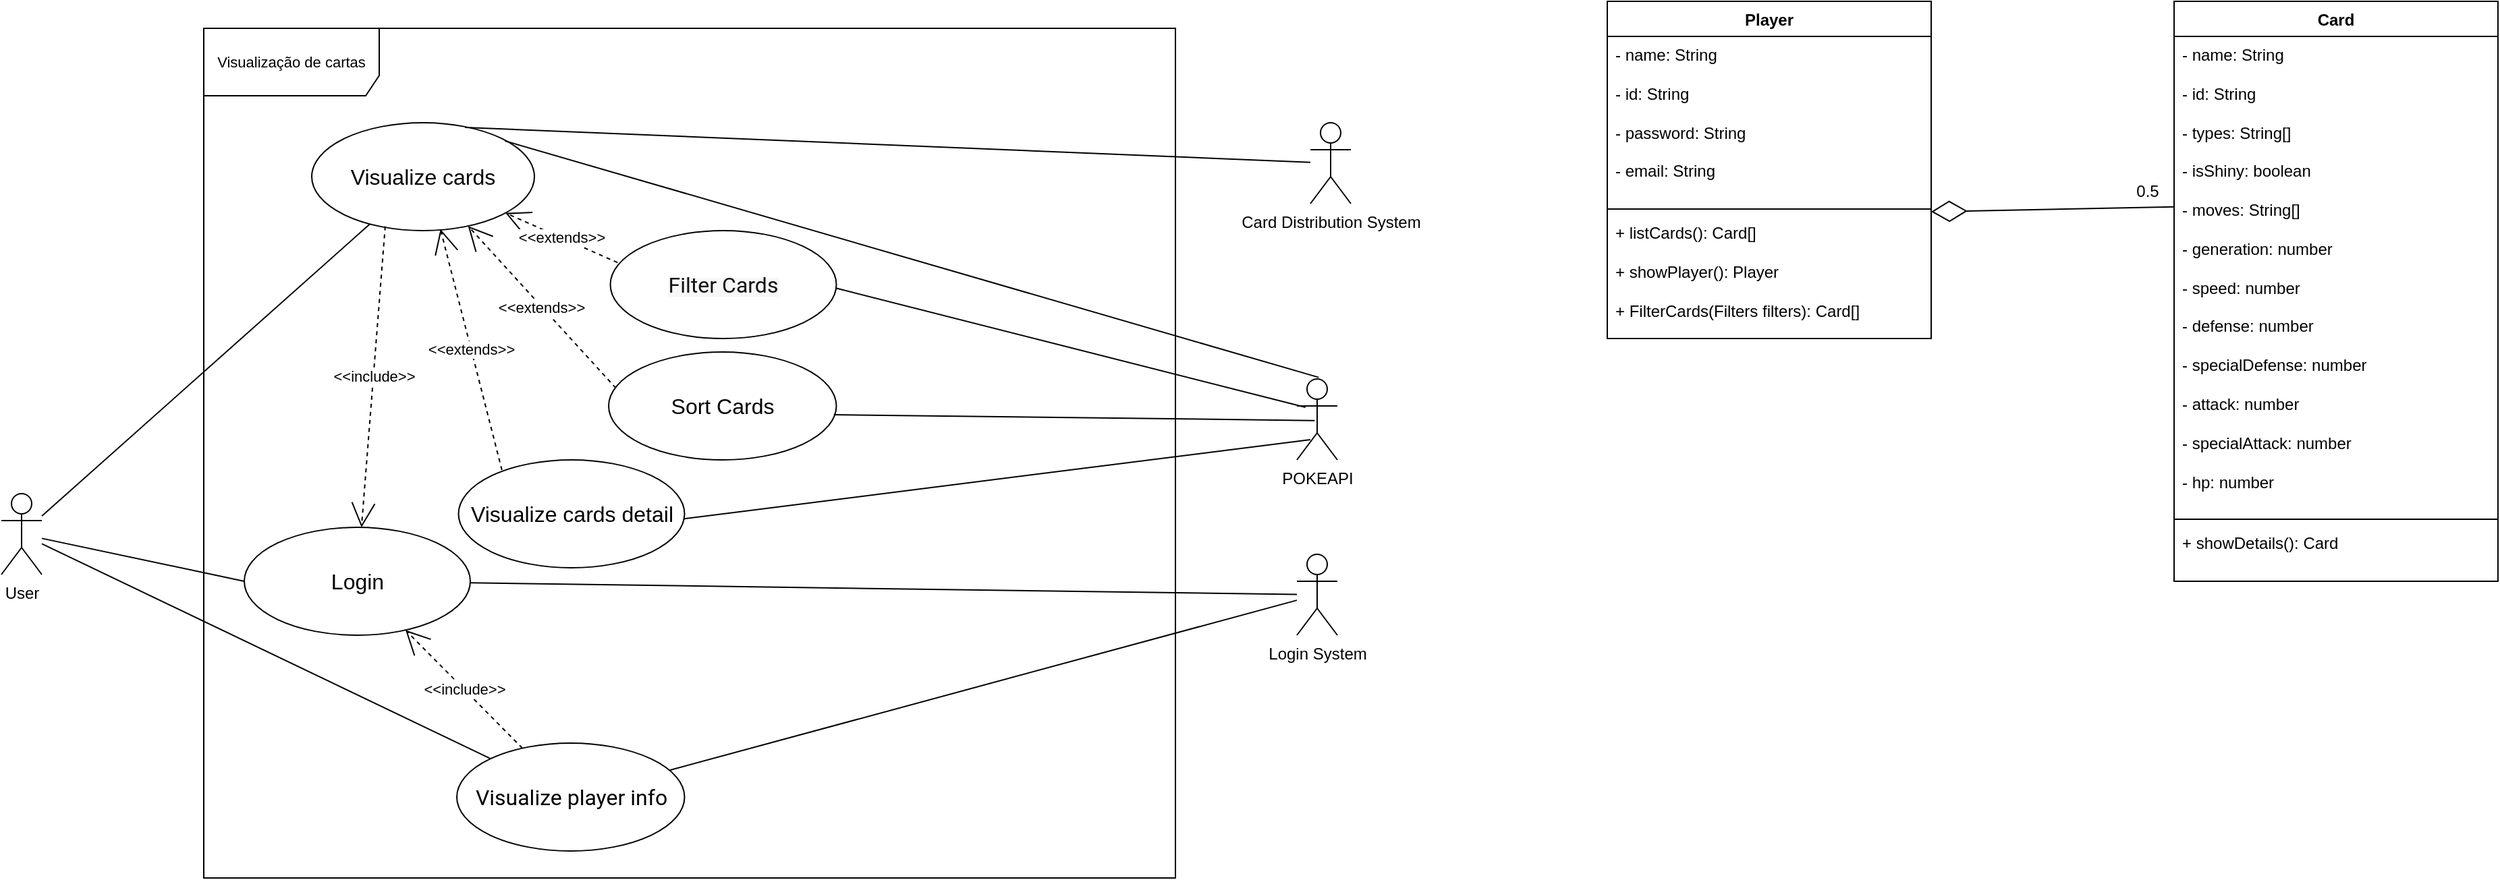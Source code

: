 <mxfile version="28.1.2">
  <diagram name="Página-1" id="Fm6evKY0UnK7_iMpr0wh">
    <mxGraphModel grid="1" page="1" gridSize="10" guides="1" tooltips="1" connect="0" arrows="1" fold="1" pageScale="1" pageWidth="827" pageHeight="1169" math="0" shadow="0">
      <root>
        <mxCell id="0" />
        <mxCell id="1" parent="0" />
        <mxCell id="guTa_tJEeNFMWnZCX3EQ-32" value="&lt;div style=&quot;text-align: start;&quot;&gt;&lt;font face=&quot;Roboto, sans-serif&quot;&gt;&lt;span style=&quot;font-size: 16px; white-space-collapse: preserve;&quot;&gt;Visualize player info&lt;/span&gt;&lt;/font&gt;&lt;/div&gt;" style="ellipse;whiteSpace=wrap;html=1;" vertex="1" parent="1">
          <mxGeometry x="427.5" y="770" width="168.75" height="80" as="geometry" />
        </mxCell>
        <mxCell id="guTa_tJEeNFMWnZCX3EQ-37" value="&lt;span style=&quot;font-size: 16px;&quot;&gt;Visualize cards&lt;/span&gt;" style="ellipse;whiteSpace=wrap;html=1;" vertex="1" parent="1">
          <mxGeometry x="320" y="310" width="165" height="80" as="geometry" />
        </mxCell>
        <mxCell id="guTa_tJEeNFMWnZCX3EQ-41" value="&lt;span style=&quot;color: rgb(17, 17, 17); font-family: Roboto, sans-serif; text-align: start; white-space-collapse: preserve; background-color: rgb(247, 247, 247);&quot;&gt;&lt;font style=&quot;font-size: 16px;&quot;&gt;Filter Cards&lt;/font&gt;&lt;/span&gt;" style="ellipse;whiteSpace=wrap;html=1;" vertex="1" parent="1">
          <mxGeometry x="541.25" y="390" width="167.5" height="80" as="geometry" />
        </mxCell>
        <mxCell id="guTa_tJEeNFMWnZCX3EQ-67" value="&lt;div style=&quot;text-align: start;&quot;&gt;&lt;font style=&quot;font-size: 16px;&quot;&gt;Sort Cards&lt;/font&gt;&lt;/div&gt;" style="ellipse;whiteSpace=wrap;html=1;" vertex="1" parent="1">
          <mxGeometry x="540" y="480" width="168.75" height="80" as="geometry" />
        </mxCell>
        <mxCell id="guTa_tJEeNFMWnZCX3EQ-78" value="Visualização de cartas" style="shape=umlFrame;whiteSpace=wrap;html=1;pointerEvents=0;fontFamily=Helvetica;fontSize=11;fontColor=default;labelBackgroundColor=default;width=130;height=50;" vertex="1" parent="1">
          <mxGeometry x="240" y="240" width="720" height="630" as="geometry" />
        </mxCell>
        <mxCell id="QVgKoYF8jjtMcqnuHjmj-12" value="&lt;font style=&quot;font-size: 16px;&quot;&gt;Visualize cards detail&lt;/font&gt;" style="ellipse;whiteSpace=wrap;html=1;" vertex="1" parent="1">
          <mxGeometry x="428.75" y="560" width="167.5" height="80" as="geometry" />
        </mxCell>
        <mxCell id="QVgKoYF8jjtMcqnuHjmj-13" value="&amp;lt;&amp;lt;extends&amp;gt;&amp;gt;" style="endArrow=open;endSize=16;endFill=0;html=1;rounded=0;strokeColor=default;align=center;verticalAlign=middle;fontFamily=Helvetica;fontSize=11;fontColor=default;labelBackgroundColor=default;dashed=1;exitX=0.192;exitY=0.094;exitDx=0;exitDy=0;exitPerimeter=0;entryX=0.578;entryY=0.986;entryDx=0;entryDy=0;entryPerimeter=0;" edge="1" parent="1" source="QVgKoYF8jjtMcqnuHjmj-12" target="guTa_tJEeNFMWnZCX3EQ-37">
          <mxGeometry width="160" relative="1" as="geometry">
            <mxPoint x="920" y="630" as="sourcePoint" />
            <mxPoint x="119.048" y="440" as="targetPoint" />
          </mxGeometry>
        </mxCell>
        <mxCell id="W8ESZy-suylX2_9Rz4pN-32" style="rounded=0;orthogonalLoop=1;jettySize=auto;html=1;endArrow=none;endFill=0;" edge="1" parent="1" source="QVgKoYF8jjtMcqnuHjmj-36" target="guTa_tJEeNFMWnZCX3EQ-32">
          <mxGeometry relative="1" as="geometry" />
        </mxCell>
        <mxCell id="W8ESZy-suylX2_9Rz4pN-33" style="edgeStyle=none;shape=connector;rounded=0;orthogonalLoop=1;jettySize=auto;html=1;strokeColor=default;align=center;verticalAlign=middle;fontFamily=Helvetica;fontSize=11;fontColor=default;labelBackgroundColor=default;endArrow=none;endFill=0;" edge="1" parent="1" source="QVgKoYF8jjtMcqnuHjmj-36" target="guTa_tJEeNFMWnZCX3EQ-37">
          <mxGeometry relative="1" as="geometry">
            <mxPoint x="120" y="620" as="sourcePoint" />
          </mxGeometry>
        </mxCell>
        <mxCell id="QVgKoYF8jjtMcqnuHjmj-36" value="&lt;div&gt;User&lt;/div&gt;" style="shape=umlActor;verticalLabelPosition=bottom;verticalAlign=top;html=1;" vertex="1" parent="1">
          <mxGeometry x="90" y="585" width="30" height="60" as="geometry" />
        </mxCell>
        <mxCell id="QVgKoYF8jjtMcqnuHjmj-38" value="&lt;font style=&quot;font-size: 16px;&quot;&gt;Login&lt;/font&gt;" style="ellipse;whiteSpace=wrap;html=1;" vertex="1" parent="1">
          <mxGeometry x="270" y="610" width="167.5" height="80" as="geometry" />
        </mxCell>
        <mxCell id="QVgKoYF8jjtMcqnuHjmj-41" style="edgeStyle=none;shape=connector;rounded=0;orthogonalLoop=1;jettySize=auto;html=1;strokeColor=default;align=center;verticalAlign=middle;fontFamily=Helvetica;fontSize=11;fontColor=default;labelBackgroundColor=default;endArrow=none;endFill=0;entryX=0;entryY=0.5;entryDx=0;entryDy=0;" edge="1" parent="1" source="QVgKoYF8jjtMcqnuHjmj-36" target="QVgKoYF8jjtMcqnuHjmj-38">
          <mxGeometry relative="1" as="geometry">
            <mxPoint x="210" y="643" as="sourcePoint" />
            <mxPoint x="353" y="600" as="targetPoint" />
          </mxGeometry>
        </mxCell>
        <mxCell id="W8ESZy-suylX2_9Rz4pN-5" value="Login System&lt;div&gt;&lt;br&gt;&lt;/div&gt;" style="shape=umlActor;verticalLabelPosition=bottom;verticalAlign=top;html=1;" vertex="1" parent="1">
          <mxGeometry x="1050" y="630" width="30" height="60" as="geometry" />
        </mxCell>
        <mxCell id="W8ESZy-suylX2_9Rz4pN-16" style="rounded=0;orthogonalLoop=1;jettySize=auto;html=1;endArrow=none;endFill=0;" edge="1" parent="1" source="QVgKoYF8jjtMcqnuHjmj-38" target="W8ESZy-suylX2_9Rz4pN-5">
          <mxGeometry relative="1" as="geometry" />
        </mxCell>
        <mxCell id="W8ESZy-suylX2_9Rz4pN-18" value="&amp;lt;&amp;lt;include&amp;gt;&amp;gt;" style="endArrow=open;endFill=0;html=1;rounded=0;dashed=1;jumpSize=16;endSize=16;exitX=0.33;exitY=0.96;exitDx=0;exitDy=0;exitPerimeter=0;" edge="1" parent="1" source="guTa_tJEeNFMWnZCX3EQ-37" target="QVgKoYF8jjtMcqnuHjmj-38">
          <mxGeometry width="160" relative="1" as="geometry">
            <mxPoint x="270" y="670" as="sourcePoint" />
            <mxPoint x="430" y="670" as="targetPoint" />
          </mxGeometry>
        </mxCell>
        <mxCell id="W8ESZy-suylX2_9Rz4pN-19" value="&lt;div&gt;Card Distribution System&lt;/div&gt;&lt;div&gt;&lt;br&gt;&lt;/div&gt;" style="shape=umlActor;verticalLabelPosition=bottom;verticalAlign=top;html=1;" vertex="1" parent="1">
          <mxGeometry x="1060" y="310" width="30" height="60" as="geometry" />
        </mxCell>
        <mxCell id="W8ESZy-suylX2_9Rz4pN-20" style="rounded=0;orthogonalLoop=1;jettySize=auto;html=1;endArrow=none;endFill=0;entryX=0.689;entryY=0.044;entryDx=0;entryDy=0;entryPerimeter=0;" edge="1" parent="1" source="W8ESZy-suylX2_9Rz4pN-19" target="guTa_tJEeNFMWnZCX3EQ-37">
          <mxGeometry relative="1" as="geometry" />
        </mxCell>
        <mxCell id="W8ESZy-suylX2_9Rz4pN-21" value="&amp;lt;&amp;lt;extends&amp;gt;&amp;gt;" style="endArrow=open;endSize=16;endFill=0;html=1;rounded=0;strokeColor=default;align=center;verticalAlign=middle;fontFamily=Helvetica;fontSize=11;fontColor=default;labelBackgroundColor=default;dashed=1;exitX=0.032;exitY=0.335;exitDx=0;exitDy=0;exitPerimeter=0;" edge="1" parent="1" source="guTa_tJEeNFMWnZCX3EQ-67" target="guTa_tJEeNFMWnZCX3EQ-37">
          <mxGeometry width="160" relative="1" as="geometry">
            <mxPoint x="850" y="510.526" as="sourcePoint" />
            <mxPoint x="850" y="529.474" as="targetPoint" />
          </mxGeometry>
        </mxCell>
        <mxCell id="W8ESZy-suylX2_9Rz4pN-24" value="&amp;lt;&amp;lt;extends&amp;gt;&amp;gt;" style="endArrow=open;endSize=16;endFill=0;html=1;rounded=0;strokeColor=default;align=center;verticalAlign=middle;fontFamily=Helvetica;fontSize=11;fontColor=default;labelBackgroundColor=default;dashed=1;exitX=0.032;exitY=0.296;exitDx=0;exitDy=0;exitPerimeter=0;startArrow=none;startFill=0;" edge="1" parent="1" source="guTa_tJEeNFMWnZCX3EQ-41" target="guTa_tJEeNFMWnZCX3EQ-37">
          <mxGeometry width="160" relative="1" as="geometry">
            <mxPoint x="690" y="457" as="sourcePoint" />
            <mxPoint x="894" y="370" as="targetPoint" />
          </mxGeometry>
        </mxCell>
        <mxCell id="W8ESZy-suylX2_9Rz4pN-27" value="&amp;lt;&amp;lt;include&amp;gt;&amp;gt;" style="endArrow=open;endSize=16;endFill=0;html=1;rounded=0;dashed=1;" edge="1" parent="1" source="guTa_tJEeNFMWnZCX3EQ-32" target="QVgKoYF8jjtMcqnuHjmj-38">
          <mxGeometry width="160" relative="1" as="geometry">
            <mxPoint x="569" y="630" as="sourcePoint" />
            <mxPoint x="490" y="630" as="targetPoint" />
          </mxGeometry>
        </mxCell>
        <mxCell id="W8ESZy-suylX2_9Rz4pN-29" style="rounded=0;orthogonalLoop=1;jettySize=auto;html=1;endArrow=none;endFill=0;" edge="1" parent="1" source="W8ESZy-suylX2_9Rz4pN-5" target="guTa_tJEeNFMWnZCX3EQ-32">
          <mxGeometry relative="1" as="geometry" />
        </mxCell>
        <mxCell id="W8ESZy-suylX2_9Rz4pN-31" style="rounded=0;orthogonalLoop=1;jettySize=auto;html=1;endArrow=none;endFill=0;exitX=0.538;exitY=-0.02;exitDx=0;exitDy=0;exitPerimeter=0;entryX=0.868;entryY=0.169;entryDx=0;entryDy=0;entryPerimeter=0;" edge="1" parent="1" source="W8ESZy-suylX2_9Rz4pN-30" target="guTa_tJEeNFMWnZCX3EQ-37">
          <mxGeometry relative="1" as="geometry">
            <mxPoint x="1040" y="565" as="sourcePoint" />
          </mxGeometry>
        </mxCell>
        <mxCell id="W8ESZy-suylX2_9Rz4pN-30" value="POKEAPI" style="shape=umlActor;verticalLabelPosition=bottom;verticalAlign=top;html=1;" vertex="1" parent="1">
          <mxGeometry x="1050" y="500" width="30" height="60" as="geometry" />
        </mxCell>
        <mxCell id="OScI7Z59cUvMhyE51LAk-2" value="Player" style="swimlane;fontStyle=1;align=center;verticalAlign=top;childLayout=stackLayout;horizontal=1;startSize=26;horizontalStack=0;resizeParent=1;resizeParentMax=0;resizeLast=0;collapsible=1;marginBottom=0;whiteSpace=wrap;html=1;" vertex="1" parent="1">
          <mxGeometry x="1280" y="220" width="240" height="250" as="geometry" />
        </mxCell>
        <mxCell id="OScI7Z59cUvMhyE51LAk-3" value="- name: String&lt;div&gt;&lt;br&gt;&lt;/div&gt;&lt;div&gt;- id: String&lt;/div&gt;&lt;div&gt;&lt;br&gt;&lt;/div&gt;&lt;div&gt;- password: String&lt;/div&gt;&lt;div&gt;&lt;br&gt;&lt;/div&gt;&lt;div&gt;- email: String&lt;/div&gt;&lt;div&gt;&lt;br&gt;&lt;/div&gt;" style="text;strokeColor=none;fillColor=none;align=left;verticalAlign=top;spacingLeft=4;spacingRight=4;overflow=hidden;rotatable=0;points=[[0,0.5],[1,0.5]];portConstraint=eastwest;whiteSpace=wrap;html=1;" vertex="1" parent="OScI7Z59cUvMhyE51LAk-2">
          <mxGeometry y="26" width="240" height="124" as="geometry" />
        </mxCell>
        <mxCell id="OScI7Z59cUvMhyE51LAk-4" value="" style="line;strokeWidth=1;fillColor=none;align=left;verticalAlign=middle;spacingTop=-1;spacingLeft=3;spacingRight=3;rotatable=0;labelPosition=right;points=[];portConstraint=eastwest;strokeColor=inherit;" vertex="1" parent="OScI7Z59cUvMhyE51LAk-2">
          <mxGeometry y="150" width="240" height="8" as="geometry" />
        </mxCell>
        <mxCell id="OScI7Z59cUvMhyE51LAk-5" value="+ listCards(): Card[]&lt;div&gt;&lt;div&gt;&lt;br&gt;&lt;/div&gt;&lt;div&gt;+ showPlayer(): Player&lt;/div&gt;&lt;/div&gt;&lt;div&gt;&lt;br&gt;&lt;/div&gt;&lt;div&gt;+ FilterCards(Filters filters): Card[]&lt;/div&gt;" style="text;strokeColor=none;fillColor=none;align=left;verticalAlign=top;spacingLeft=4;spacingRight=4;overflow=hidden;rotatable=0;points=[[0,0.5],[1,0.5]];portConstraint=eastwest;whiteSpace=wrap;html=1;" vertex="1" parent="OScI7Z59cUvMhyE51LAk-2">
          <mxGeometry y="158" width="240" height="92" as="geometry" />
        </mxCell>
        <mxCell id="OScI7Z59cUvMhyE51LAk-6" value="Card" style="swimlane;fontStyle=1;align=center;verticalAlign=top;childLayout=stackLayout;horizontal=1;startSize=26;horizontalStack=0;resizeParent=1;resizeParentMax=0;resizeLast=0;collapsible=1;marginBottom=0;whiteSpace=wrap;html=1;" vertex="1" parent="1">
          <mxGeometry x="1700" y="220" width="240" height="430" as="geometry" />
        </mxCell>
        <mxCell id="OScI7Z59cUvMhyE51LAk-7" value="- name: String&lt;div&gt;&lt;br&gt;&lt;/div&gt;&lt;div&gt;- id: String&lt;/div&gt;&lt;div&gt;&lt;br&gt;&lt;/div&gt;&lt;div&gt;- types: String[]&lt;/div&gt;&lt;div&gt;&lt;br&gt;&lt;/div&gt;&lt;div&gt;- isShiny: boolean&lt;/div&gt;&lt;div&gt;&lt;br&gt;&lt;/div&gt;&lt;div&gt;- moves: String[]&lt;/div&gt;&lt;div&gt;&lt;br&gt;&lt;/div&gt;&lt;div&gt;- generation: number&lt;/div&gt;&lt;div&gt;&lt;br&gt;&lt;/div&gt;&lt;div&gt;- speed: number&lt;/div&gt;&lt;div&gt;&lt;br&gt;&lt;/div&gt;&lt;div&gt;- defense: number&lt;/div&gt;&lt;div&gt;&lt;br&gt;&lt;/div&gt;&lt;div&gt;- specialDefense: number&lt;/div&gt;&lt;div&gt;&lt;br&gt;&lt;/div&gt;&lt;div&gt;- attack: number&lt;/div&gt;&lt;div&gt;&lt;br&gt;&lt;/div&gt;&lt;div&gt;- specialAttack: number&lt;/div&gt;&lt;div&gt;&lt;br&gt;&lt;/div&gt;&lt;div&gt;- hp: number&lt;/div&gt;" style="text;strokeColor=none;fillColor=none;align=left;verticalAlign=top;spacingLeft=4;spacingRight=4;overflow=hidden;rotatable=0;points=[[0,0.5],[1,0.5]];portConstraint=eastwest;whiteSpace=wrap;html=1;" vertex="1" parent="OScI7Z59cUvMhyE51LAk-6">
          <mxGeometry y="26" width="240" height="354" as="geometry" />
        </mxCell>
        <mxCell id="OScI7Z59cUvMhyE51LAk-8" value="" style="line;strokeWidth=1;fillColor=none;align=left;verticalAlign=middle;spacingTop=-1;spacingLeft=3;spacingRight=3;rotatable=0;labelPosition=right;points=[];portConstraint=eastwest;strokeColor=inherit;" vertex="1" parent="OScI7Z59cUvMhyE51LAk-6">
          <mxGeometry y="380" width="240" height="8" as="geometry" />
        </mxCell>
        <mxCell id="OScI7Z59cUvMhyE51LAk-9" value="+ showDetails(): Card&lt;div&gt;&lt;div&gt;&lt;br&gt;&lt;/div&gt;&lt;/div&gt;" style="text;strokeColor=none;fillColor=none;align=left;verticalAlign=top;spacingLeft=4;spacingRight=4;overflow=hidden;rotatable=0;points=[[0,0.5],[1,0.5]];portConstraint=eastwest;whiteSpace=wrap;html=1;" vertex="1" parent="OScI7Z59cUvMhyE51LAk-6">
          <mxGeometry y="388" width="240" height="42" as="geometry" />
        </mxCell>
        <mxCell id="OScI7Z59cUvMhyE51LAk-10" value="" style="endArrow=diamondThin;endFill=0;endSize=24;html=1;rounded=0;strokeColor=default;align=center;verticalAlign=middle;fontFamily=Helvetica;fontSize=11;fontColor=default;labelBackgroundColor=default;exitX=0.993;exitY=0.88;exitDx=0;exitDy=0;exitPerimeter=0;" edge="1" parent="1" source="OScI7Z59cUvMhyE51LAk-11">
          <mxGeometry width="160" relative="1" as="geometry">
            <mxPoint x="1161" y="477" as="sourcePoint" />
            <mxPoint x="1520" y="376" as="targetPoint" />
          </mxGeometry>
        </mxCell>
        <mxCell id="OScI7Z59cUvMhyE51LAk-11" value="0.5" style="text;html=1;align=center;verticalAlign=middle;resizable=0;points=[];autosize=1;strokeColor=none;fillColor=none;" vertex="1" parent="1">
          <mxGeometry x="1660" y="346" width="40" height="30" as="geometry" />
        </mxCell>
        <mxCell id="OScI7Z59cUvMhyE51LAk-12" style="rounded=0;orthogonalLoop=1;jettySize=auto;html=1;endArrow=none;endFill=0;entryX=0.994;entryY=0.547;entryDx=0;entryDy=0;entryPerimeter=0;exitX=0.333;exitY=0.75;exitDx=0;exitDy=0;exitPerimeter=0;" edge="1" parent="1" source="W8ESZy-suylX2_9Rz4pN-30" target="QVgKoYF8jjtMcqnuHjmj-12">
          <mxGeometry relative="1" as="geometry">
            <mxPoint x="1166" y="554" as="sourcePoint" />
            <mxPoint x="600" y="510" as="targetPoint" />
          </mxGeometry>
        </mxCell>
        <mxCell id="OScI7Z59cUvMhyE51LAk-13" style="rounded=0;orthogonalLoop=1;jettySize=auto;html=1;endArrow=none;endFill=0;exitX=0.439;exitY=0.514;exitDx=0;exitDy=0;exitPerimeter=0;entryX=0.989;entryY=0.581;entryDx=0;entryDy=0;entryPerimeter=0;" edge="1" parent="1" source="W8ESZy-suylX2_9Rz4pN-30" target="guTa_tJEeNFMWnZCX3EQ-67">
          <mxGeometry relative="1" as="geometry">
            <mxPoint x="1429" y="579" as="sourcePoint" />
            <mxPoint x="860" y="540" as="targetPoint" />
          </mxGeometry>
        </mxCell>
        <mxCell id="OScI7Z59cUvMhyE51LAk-14" style="rounded=0;orthogonalLoop=1;jettySize=auto;html=1;endArrow=none;endFill=0;exitX=0.211;exitY=0.35;exitDx=0;exitDy=0;exitPerimeter=0;entryX=0.998;entryY=0.533;entryDx=0;entryDy=0;entryPerimeter=0;" edge="1" parent="1" source="W8ESZy-suylX2_9Rz4pN-30" target="guTa_tJEeNFMWnZCX3EQ-41">
          <mxGeometry relative="1" as="geometry">
            <mxPoint x="1059" y="516" as="sourcePoint" />
            <mxPoint x="890" y="390" as="targetPoint" />
          </mxGeometry>
        </mxCell>
      </root>
    </mxGraphModel>
  </diagram>
</mxfile>
